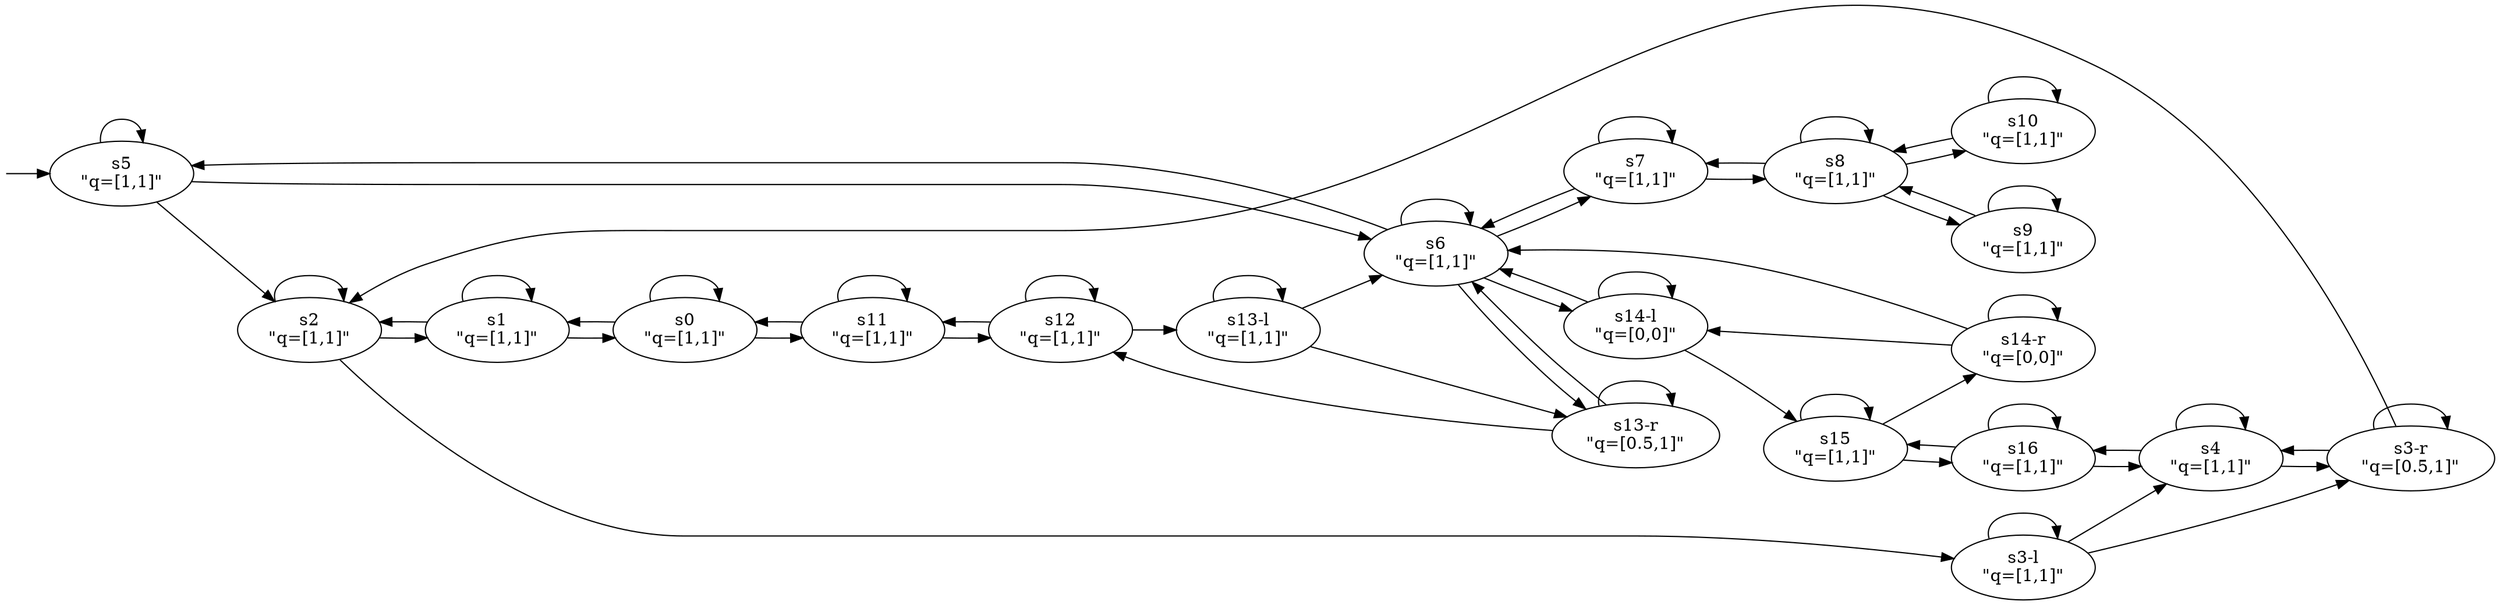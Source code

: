 digraph G {
  rankdir=LR
  I [label="", style=invis, width=0]
  I -> 5
  0 [label="s0\n\"q=[1,1]\""]
  0 -> 0 [label=""]
  0 -> 1 [label=""]
  0 -> 11 [label=""]
  1 [label="s1\n\"q=[1,1]\""]
  1 -> 1 [label=""]
  1 -> 0 [label=""]
  1 -> 2 [label=""]
  2 [label="s2\n\"q=[1,1]\""]
  2 -> 2 [label=""]
  2 -> 1 [label=""]
  2 -> 3 [label=""]
  3 [label="s3-l\n\"q=[1,1]\""]
  3 -> 3 [label=""]
  3 -> 4 [label=""]
  3 -> 17 [label=""]
  4 [label="s4\n\"q=[1,1]\""]
  4 -> 4 [label=""]
  4 -> 16 [label=""]
  4 -> 17 [label=""]
  5 [label="s5\n\"q=[1,1]\""]
  5 -> 5 [label=""]
  5 -> 2 [label=""]
  5 -> 6 [label=""]
  6 [label="s6\n\"q=[1,1]\""]
  6 -> 6 [label=""]
  6 -> 5 [label=""]
  6 -> 7 [label=""]
  6 -> 18 [label=""]
  6 -> 19 [label=""]
  7 [label="s7\n\"q=[1,1]\""]
  7 -> 7 [label=""]
  7 -> 6 [label=""]
  7 -> 8 [label=""]
  8 [label="s8\n\"q=[1,1]\""]
  8 -> 8 [label=""]
  8 -> 7 [label=""]
  8 -> 9 [label=""]
  8 -> 10 [label=""]
  9 [label="s9\n\"q=[1,1]\""]
  9 -> 9 [label=""]
  9 -> 8 [label=""]
  10 [label="s10\n\"q=[1,1]\""]
  10 -> 10 [label=""]
  10 -> 8 [label=""]
  11 [label="s11\n\"q=[1,1]\""]
  11 -> 11 [label=""]
  11 -> 0 [label=""]
  11 -> 12 [label=""]
  12 [label="s12\n\"q=[1,1]\""]
  12 -> 12 [label=""]
  12 -> 11 [label=""]
  12 -> 13 [label=""]
  13 [label="s13-l\n\"q=[1,1]\""]
  13 -> 13 [label=""]
  13 -> 6 [label=""]
  13 -> 18 [label=""]
  14 [label="s14-r\n\"q=[0,0]\""]
  14 -> 14 [label=""]
  14 -> 6 [label=""]
  14 -> 19 [label=""]
  15 [label="s15\n\"q=[1,1]\""]
  15 -> 15 [label=""]
  15 -> 14 [label=""]
  15 -> 16 [label=""]
  16 [label="s16\n\"q=[1,1]\""]
  16 -> 16 [label=""]
  16 -> 4 [label=""]
  16 -> 15 [label=""]
  17 [label="s3-r\n\"q=[0.5,1]\""]
  17 -> 17 [label=""]
  17 -> 2 [label=""]
  17 -> 4 [label=""]
  18 [label="s13-r\n\"q=[0.5,1]\""]
  18 -> 18 [label=""]
  18 -> 6 [label=""]
  18 -> 12 [label=""]
  19 [label="s14-l\n\"q=[0,0]\""]
  19 -> 19 [label=""]
  19 -> 6 [label=""]
  19 -> 15 [label=""]
}
